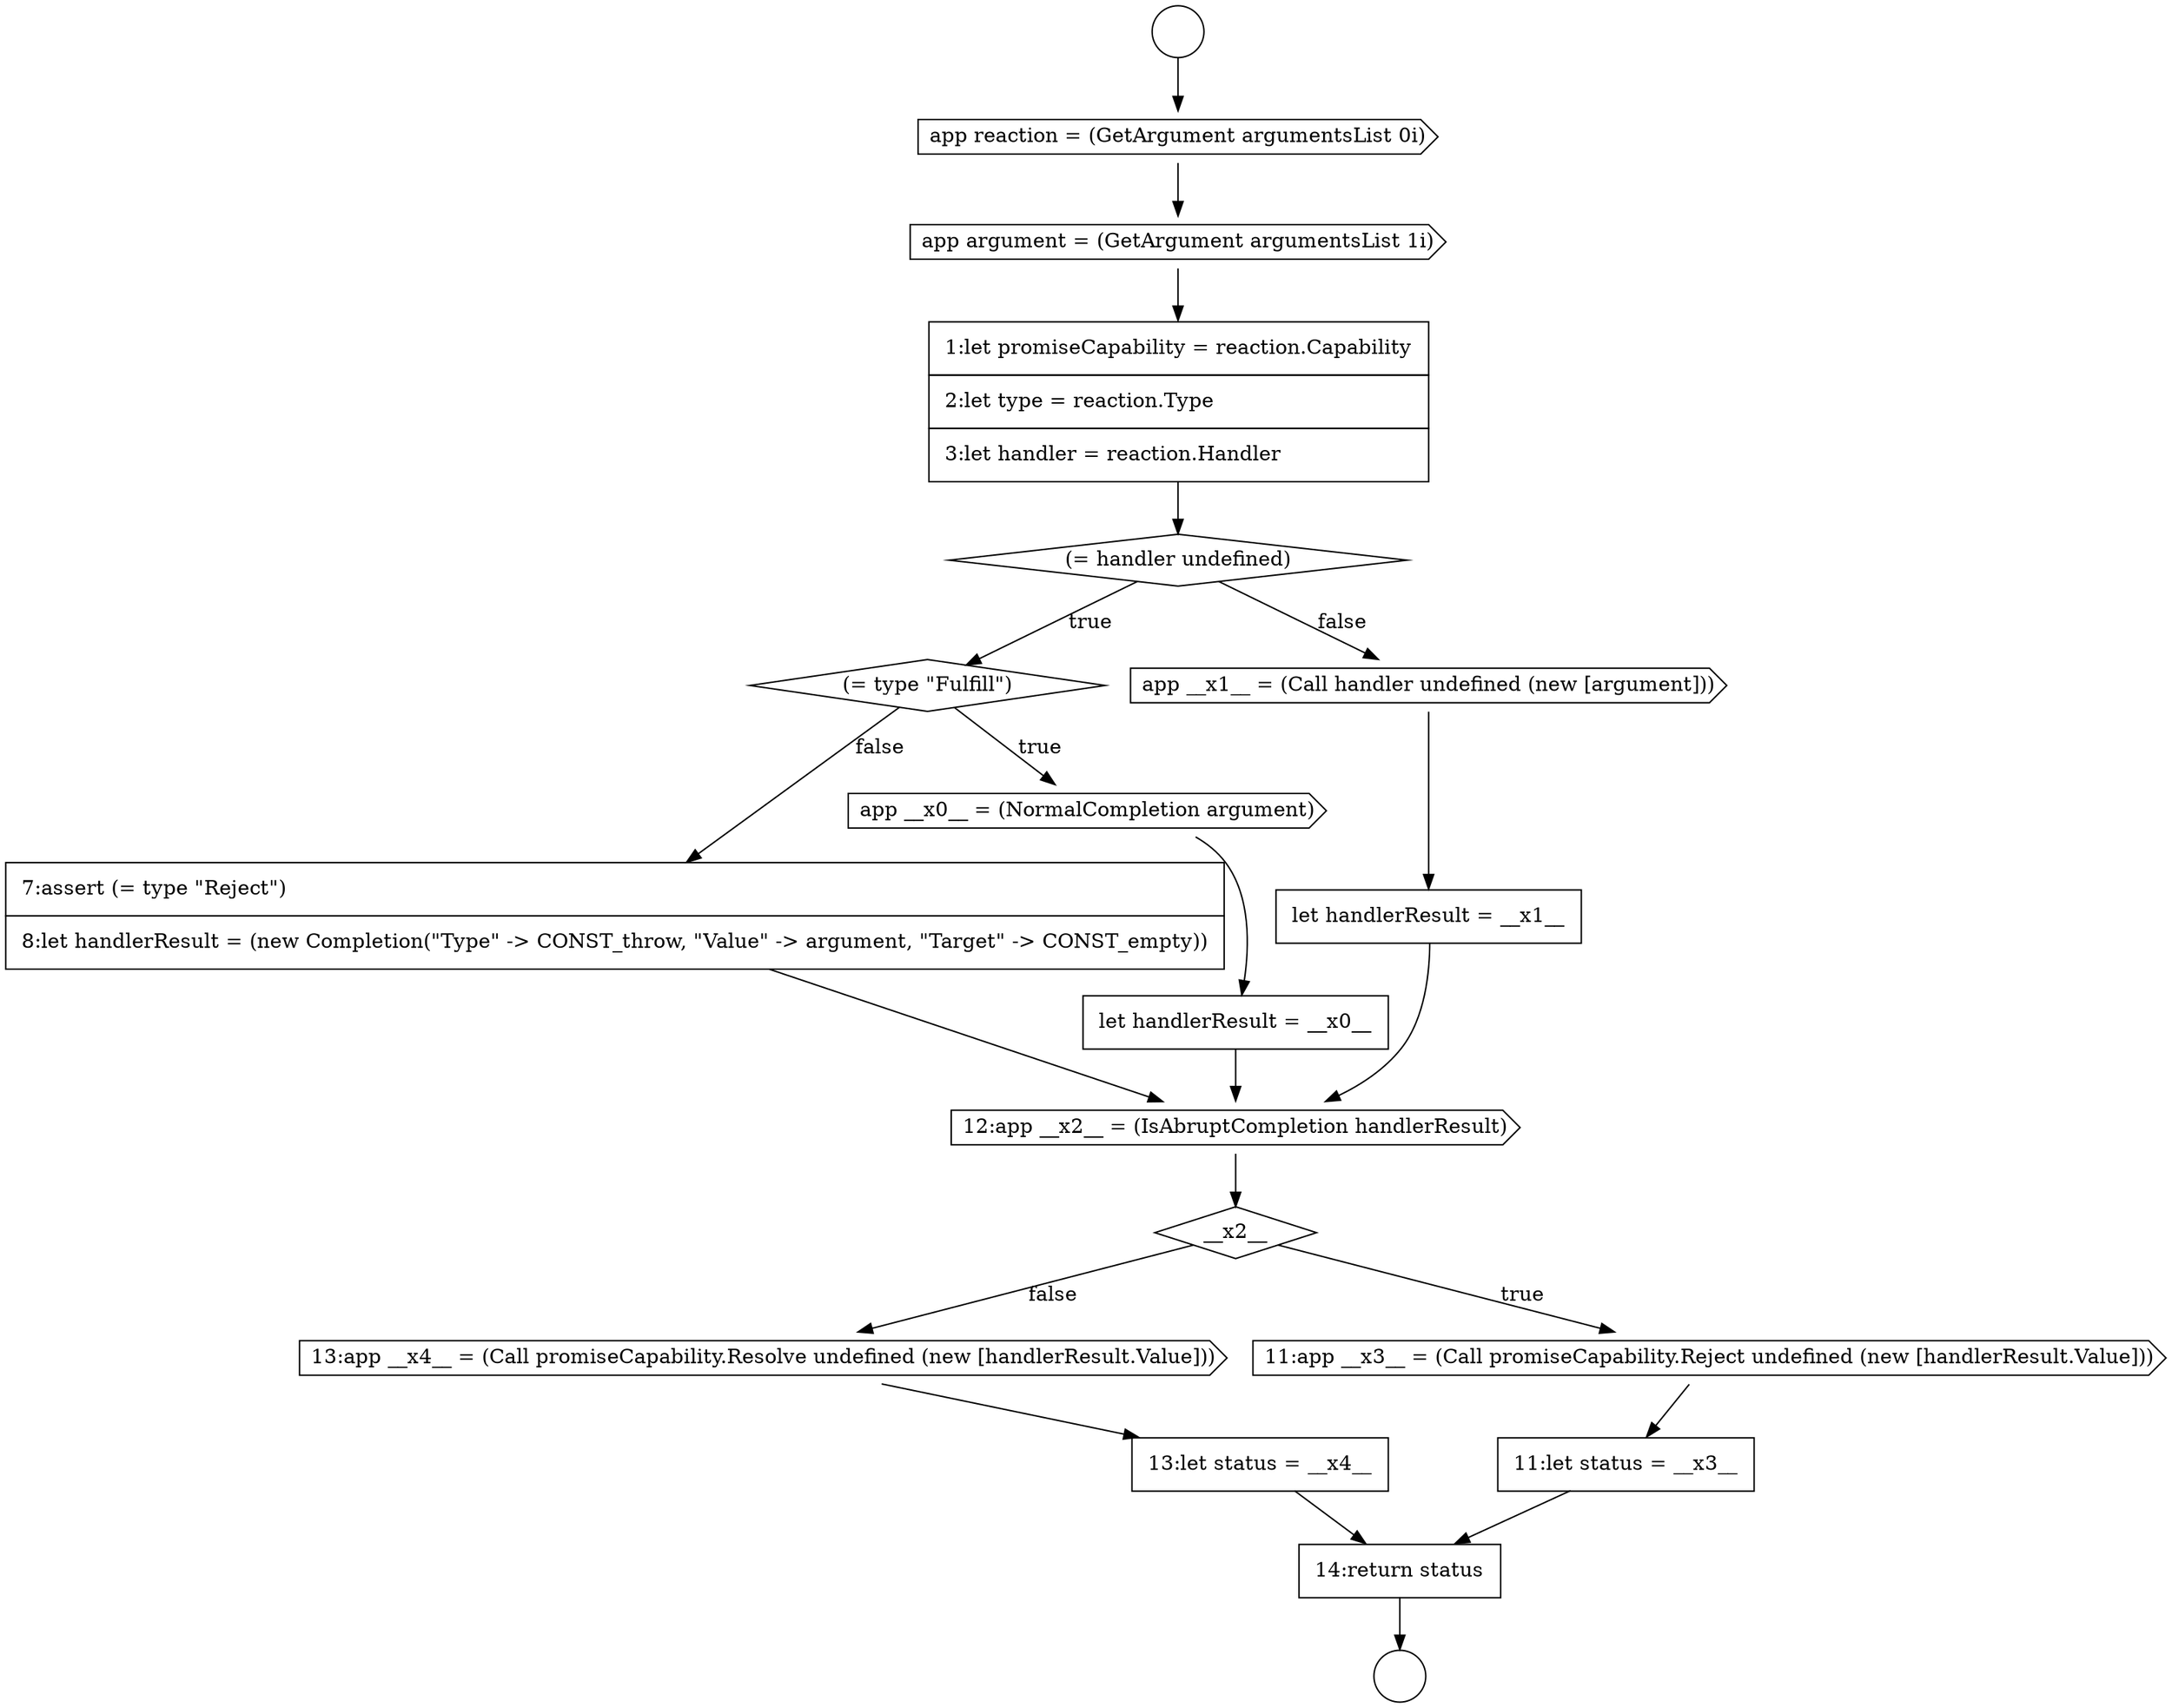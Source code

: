 digraph {
  node16452 [shape=circle label=" " color="black" fillcolor="white" style=filled]
  node16463 [shape=none, margin=0, label=<<font color="black">
    <table border="0" cellborder="1" cellspacing="0" cellpadding="10">
      <tr><td align="left">let handlerResult = __x1__</td></tr>
    </table>
  </font>> color="black" fillcolor="white" style=filled]
  node16455 [shape=cds, label=<<font color="black">app argument = (GetArgument argumentsList 1i)</font>> color="black" fillcolor="white" style=filled]
  node16468 [shape=cds, label=<<font color="black">13:app __x4__ = (Call promiseCapability.Resolve undefined (new [handlerResult.Value]))</font>> color="black" fillcolor="white" style=filled]
  node16464 [shape=cds, label=<<font color="black">12:app __x2__ = (IsAbruptCompletion handlerResult)</font>> color="black" fillcolor="white" style=filled]
  node16454 [shape=cds, label=<<font color="black">app reaction = (GetArgument argumentsList 0i)</font>> color="black" fillcolor="white" style=filled]
  node16467 [shape=none, margin=0, label=<<font color="black">
    <table border="0" cellborder="1" cellspacing="0" cellpadding="10">
      <tr><td align="left">11:let status = __x3__</td></tr>
    </table>
  </font>> color="black" fillcolor="white" style=filled]
  node16457 [shape=diamond, label=<<font color="black">(= handler undefined)</font>> color="black" fillcolor="white" style=filled]
  node16461 [shape=none, margin=0, label=<<font color="black">
    <table border="0" cellborder="1" cellspacing="0" cellpadding="10">
      <tr><td align="left">7:assert (= type &quot;Reject&quot;)</td></tr>
      <tr><td align="left">8:let handlerResult = (new Completion(&quot;Type&quot; -&gt; CONST_throw, &quot;Value&quot; -&gt; argument, &quot;Target&quot; -&gt; CONST_empty))</td></tr>
    </table>
  </font>> color="black" fillcolor="white" style=filled]
  node16470 [shape=none, margin=0, label=<<font color="black">
    <table border="0" cellborder="1" cellspacing="0" cellpadding="10">
      <tr><td align="left">14:return status</td></tr>
    </table>
  </font>> color="black" fillcolor="white" style=filled]
  node16453 [shape=circle label=" " color="black" fillcolor="white" style=filled]
  node16458 [shape=diamond, label=<<font color="black">(= type &quot;Fulfill&quot;)</font>> color="black" fillcolor="white" style=filled]
  node16462 [shape=cds, label=<<font color="black">app __x1__ = (Call handler undefined (new [argument]))</font>> color="black" fillcolor="white" style=filled]
  node16466 [shape=cds, label=<<font color="black">11:app __x3__ = (Call promiseCapability.Reject undefined (new [handlerResult.Value]))</font>> color="black" fillcolor="white" style=filled]
  node16459 [shape=cds, label=<<font color="black">app __x0__ = (NormalCompletion argument)</font>> color="black" fillcolor="white" style=filled]
  node16456 [shape=none, margin=0, label=<<font color="black">
    <table border="0" cellborder="1" cellspacing="0" cellpadding="10">
      <tr><td align="left">1:let promiseCapability = reaction.Capability</td></tr>
      <tr><td align="left">2:let type = reaction.Type</td></tr>
      <tr><td align="left">3:let handler = reaction.Handler</td></tr>
    </table>
  </font>> color="black" fillcolor="white" style=filled]
  node16469 [shape=none, margin=0, label=<<font color="black">
    <table border="0" cellborder="1" cellspacing="0" cellpadding="10">
      <tr><td align="left">13:let status = __x4__</td></tr>
    </table>
  </font>> color="black" fillcolor="white" style=filled]
  node16460 [shape=none, margin=0, label=<<font color="black">
    <table border="0" cellborder="1" cellspacing="0" cellpadding="10">
      <tr><td align="left">let handlerResult = __x0__</td></tr>
    </table>
  </font>> color="black" fillcolor="white" style=filled]
  node16465 [shape=diamond, label=<<font color="black">__x2__</font>> color="black" fillcolor="white" style=filled]
  node16466 -> node16467 [ color="black"]
  node16456 -> node16457 [ color="black"]
  node16462 -> node16463 [ color="black"]
  node16469 -> node16470 [ color="black"]
  node16467 -> node16470 [ color="black"]
  node16454 -> node16455 [ color="black"]
  node16461 -> node16464 [ color="black"]
  node16457 -> node16458 [label=<<font color="black">true</font>> color="black"]
  node16457 -> node16462 [label=<<font color="black">false</font>> color="black"]
  node16465 -> node16466 [label=<<font color="black">true</font>> color="black"]
  node16465 -> node16468 [label=<<font color="black">false</font>> color="black"]
  node16464 -> node16465 [ color="black"]
  node16459 -> node16460 [ color="black"]
  node16468 -> node16469 [ color="black"]
  node16452 -> node16454 [ color="black"]
  node16460 -> node16464 [ color="black"]
  node16463 -> node16464 [ color="black"]
  node16455 -> node16456 [ color="black"]
  node16470 -> node16453 [ color="black"]
  node16458 -> node16459 [label=<<font color="black">true</font>> color="black"]
  node16458 -> node16461 [label=<<font color="black">false</font>> color="black"]
}
